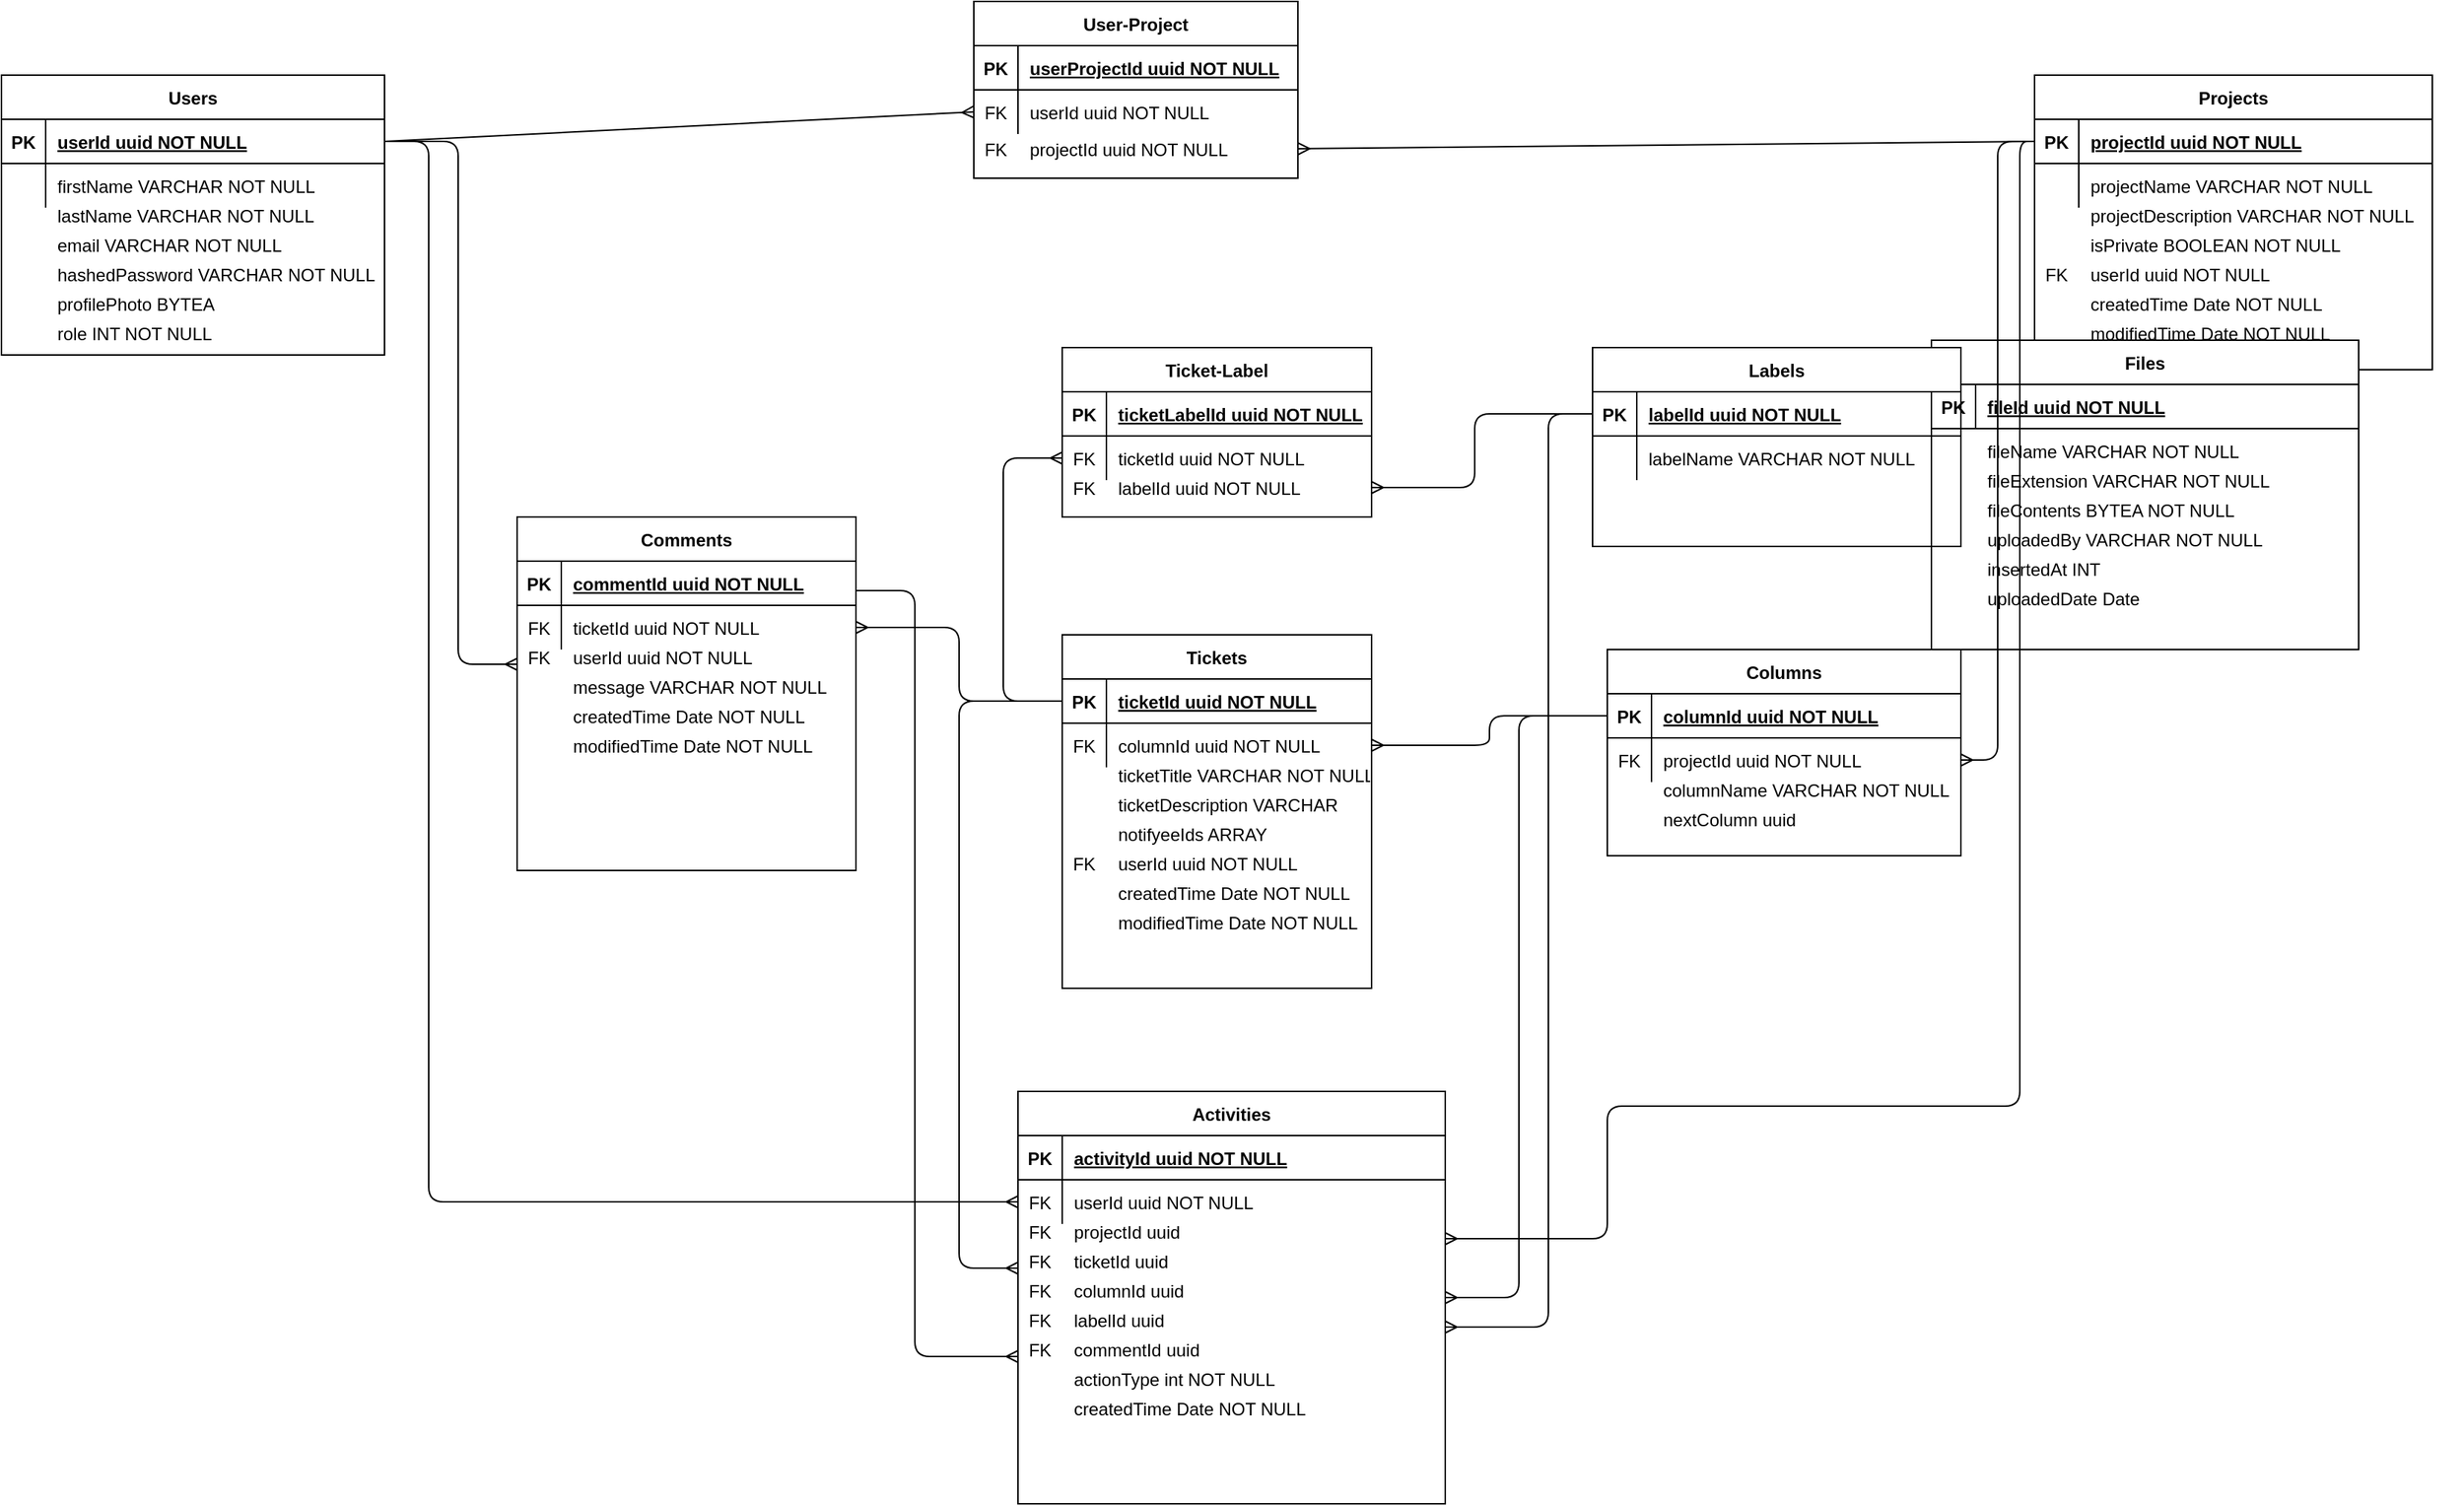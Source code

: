 <mxfile version="13.6.6" type="github">
  <diagram id="R2lEEEUBdFMjLlhIrx00" name="Page-1">
    <mxGraphModel dx="1412" dy="953" grid="1" gridSize="10" guides="1" tooltips="1" connect="1" arrows="1" fold="1" page="1" pageScale="1" pageWidth="850" pageHeight="1100" math="0" shadow="0" extFonts="Permanent Marker^https://fonts.googleapis.com/css?family=Permanent+Marker">
      <root>
        <mxCell id="0" />
        <mxCell id="1" parent="0" />
        <mxCell id="B6y-D5gSoSHr-RNbPVT_-36" value="email VARCHAR NOT NULL" style="shape=partialRectangle;overflow=hidden;connectable=0;fillColor=none;top=0;left=0;bottom=0;right=0;align=left;spacingLeft=6;" parent="1" vertex="1">
          <mxGeometry x="50.0" y="200" width="220" height="30" as="geometry" />
        </mxCell>
        <mxCell id="B6y-D5gSoSHr-RNbPVT_-37" value="hashedPassword VARCHAR NOT NULL" style="shape=partialRectangle;overflow=hidden;connectable=0;fillColor=none;top=0;left=0;bottom=0;right=0;align=left;spacingLeft=6;" parent="1" vertex="1">
          <mxGeometry x="50" y="220" width="270" height="30" as="geometry" />
        </mxCell>
        <mxCell id="B6y-D5gSoSHr-RNbPVT_-39" value="" style="shape=partialRectangle;collapsible=0;dropTarget=0;pointerEvents=0;fillColor=none;points=[[0,0.5],[1,0.5]];portConstraint=eastwest;top=0;left=0;right=0;bottom=0;" parent="1" vertex="1">
          <mxGeometry x="20" y="180" width="250.0" height="30" as="geometry" />
        </mxCell>
        <mxCell id="B6y-D5gSoSHr-RNbPVT_-40" value="" style="shape=partialRectangle;overflow=hidden;connectable=0;fillColor=none;top=0;left=0;bottom=0;right=0;" parent="B6y-D5gSoSHr-RNbPVT_-39" vertex="1">
          <mxGeometry width="30.0" height="30" as="geometry" />
        </mxCell>
        <mxCell id="B6y-D5gSoSHr-RNbPVT_-41" value="lastName VARCHAR NOT NULL" style="shape=partialRectangle;overflow=hidden;connectable=0;fillColor=none;top=0;left=0;bottom=0;right=0;align=left;spacingLeft=6;" parent="B6y-D5gSoSHr-RNbPVT_-39" vertex="1">
          <mxGeometry x="30.0" width="220" height="30" as="geometry" />
        </mxCell>
        <mxCell id="B6y-D5gSoSHr-RNbPVT_-42" value="profilePhoto BYTEA" style="shape=partialRectangle;overflow=hidden;connectable=0;fillColor=none;top=0;left=0;bottom=0;right=0;align=left;spacingLeft=6;" parent="1" vertex="1">
          <mxGeometry x="50" y="230" width="230" height="50" as="geometry" />
        </mxCell>
        <mxCell id="B6y-D5gSoSHr-RNbPVT_-71" value="" style="shape=partialRectangle;overflow=hidden;connectable=0;fillColor=none;top=0;left=0;bottom=0;right=0;align=left;spacingLeft=6;" parent="1" vertex="1">
          <mxGeometry x="650.0" y="90" width="290.0" height="30" as="geometry" />
        </mxCell>
        <mxCell id="B6y-D5gSoSHr-RNbPVT_-77" value="projectDescription VARCHAR NOT NULL" style="shape=partialRectangle;overflow=hidden;connectable=0;fillColor=none;top=0;left=0;bottom=0;right=0;align=left;spacingLeft=6;" parent="1" vertex="1">
          <mxGeometry x="1430" y="180" width="240" height="30" as="geometry" />
        </mxCell>
        <mxCell id="B6y-D5gSoSHr-RNbPVT_-79" value="isPrivate BOOLEAN NOT NULL" style="shape=partialRectangle;overflow=hidden;connectable=0;fillColor=none;top=0;left=0;bottom=0;right=0;align=left;spacingLeft=6;" parent="1" vertex="1">
          <mxGeometry x="1430" y="200" width="240" height="30" as="geometry" />
        </mxCell>
        <mxCell id="B6y-D5gSoSHr-RNbPVT_-88" value="" style="shape=partialRectangle;collapsible=0;dropTarget=0;pointerEvents=0;fillColor=none;points=[[0,0.5],[1,0.5]];portConstraint=eastwest;top=0;left=0;right=0;bottom=0;" parent="1" vertex="1">
          <mxGeometry x="680" y="135" width="280" height="30" as="geometry" />
        </mxCell>
        <mxCell id="B6y-D5gSoSHr-RNbPVT_-89" value="FK" style="shape=partialRectangle;overflow=hidden;connectable=0;fillColor=none;top=0;left=0;bottom=0;right=0;" parent="B6y-D5gSoSHr-RNbPVT_-88" vertex="1">
          <mxGeometry width="30" height="30" as="geometry" />
        </mxCell>
        <mxCell id="B6y-D5gSoSHr-RNbPVT_-90" value="projectId uuid NOT NULL" style="shape=partialRectangle;overflow=hidden;connectable=0;fillColor=none;top=0;left=0;bottom=0;right=0;align=left;spacingLeft=6;" parent="B6y-D5gSoSHr-RNbPVT_-88" vertex="1">
          <mxGeometry x="30" width="250" height="30" as="geometry" />
        </mxCell>
        <mxCell id="B6y-D5gSoSHr-RNbPVT_-93" value="" style="fontSize=12;html=1;endArrow=ERmany;exitX=1;exitY=0.5;exitDx=0;exitDy=0;entryX=0;entryY=0.5;entryDx=0;entryDy=0;" parent="1" source="C-vyLk0tnHw3VtMMgP7b-24" target="B6y-D5gSoSHr-RNbPVT_-61" edge="1">
          <mxGeometry width="100" height="100" relative="1" as="geometry">
            <mxPoint x="720" y="250" as="sourcePoint" />
            <mxPoint x="820" y="150" as="targetPoint" />
          </mxGeometry>
        </mxCell>
        <mxCell id="B6y-D5gSoSHr-RNbPVT_-111" value="" style="edgeStyle=orthogonalEdgeStyle;fontSize=12;html=1;endArrow=ERmany;endFill=0;exitX=0;exitY=0.5;exitDx=0;exitDy=0;entryX=1;entryY=0.5;entryDx=0;entryDy=0;" parent="1" source="B6y-D5gSoSHr-RNbPVT_-51" target="B6y-D5gSoSHr-RNbPVT_-85" edge="1">
          <mxGeometry width="100" height="100" relative="1" as="geometry">
            <mxPoint x="920" y="740" as="sourcePoint" />
            <mxPoint x="1020" y="640" as="targetPoint" />
          </mxGeometry>
        </mxCell>
        <mxCell id="B6y-D5gSoSHr-RNbPVT_-43" value="Projects" style="shape=table;startSize=30;container=1;collapsible=1;childLayout=tableLayout;fixedRows=1;rowLines=0;fontStyle=1;align=center;resizeLast=1;" parent="1" vertex="1">
          <mxGeometry x="1400" y="100" width="270" height="200" as="geometry" />
        </mxCell>
        <mxCell id="B6y-D5gSoSHr-RNbPVT_-44" value="" style="shape=partialRectangle;collapsible=0;dropTarget=0;pointerEvents=0;fillColor=none;points=[[0,0.5],[1,0.5]];portConstraint=eastwest;top=0;left=0;right=0;bottom=1;" parent="B6y-D5gSoSHr-RNbPVT_-43" vertex="1">
          <mxGeometry y="30" width="270" height="30" as="geometry" />
        </mxCell>
        <mxCell id="B6y-D5gSoSHr-RNbPVT_-45" value="PK" style="shape=partialRectangle;overflow=hidden;connectable=0;fillColor=none;top=0;left=0;bottom=0;right=0;fontStyle=1;" parent="B6y-D5gSoSHr-RNbPVT_-44" vertex="1">
          <mxGeometry width="30.0" height="30" as="geometry" />
        </mxCell>
        <mxCell id="B6y-D5gSoSHr-RNbPVT_-46" value="projectId uuid NOT NULL" style="shape=partialRectangle;overflow=hidden;connectable=0;fillColor=none;top=0;left=0;bottom=0;right=0;align=left;spacingLeft=6;fontStyle=5;" parent="B6y-D5gSoSHr-RNbPVT_-44" vertex="1">
          <mxGeometry x="30.0" width="240.0" height="30" as="geometry" />
        </mxCell>
        <mxCell id="B6y-D5gSoSHr-RNbPVT_-47" value="" style="shape=partialRectangle;collapsible=0;dropTarget=0;pointerEvents=0;fillColor=none;points=[[0,0.5],[1,0.5]];portConstraint=eastwest;top=0;left=0;right=0;bottom=0;" parent="B6y-D5gSoSHr-RNbPVT_-43" vertex="1">
          <mxGeometry y="60" width="270" height="30" as="geometry" />
        </mxCell>
        <mxCell id="B6y-D5gSoSHr-RNbPVT_-48" value="" style="shape=partialRectangle;overflow=hidden;connectable=0;fillColor=none;top=0;left=0;bottom=0;right=0;" parent="B6y-D5gSoSHr-RNbPVT_-47" vertex="1">
          <mxGeometry width="30.0" height="30" as="geometry" />
        </mxCell>
        <mxCell id="B6y-D5gSoSHr-RNbPVT_-49" value="projectName VARCHAR NOT NULL" style="shape=partialRectangle;overflow=hidden;connectable=0;fillColor=none;top=0;left=0;bottom=0;right=0;align=left;spacingLeft=6;" parent="B6y-D5gSoSHr-RNbPVT_-47" vertex="1">
          <mxGeometry x="30.0" width="240.0" height="30" as="geometry" />
        </mxCell>
        <mxCell id="B6y-D5gSoSHr-RNbPVT_-139" value="ticketTitle VARCHAR NOT NULL" style="shape=partialRectangle;overflow=hidden;connectable=0;fillColor=none;top=0;left=0;bottom=0;right=0;align=left;spacingLeft=6;" parent="1" vertex="1">
          <mxGeometry x="770" y="560" width="180" height="30" as="geometry" />
        </mxCell>
        <mxCell id="B6y-D5gSoSHr-RNbPVT_-140" value="ticketDescription VARCHAR" style="shape=partialRectangle;overflow=hidden;connectable=0;fillColor=none;top=0;left=0;bottom=0;right=0;align=left;spacingLeft=6;" parent="1" vertex="1">
          <mxGeometry x="770" y="580" width="180" height="30" as="geometry" />
        </mxCell>
        <mxCell id="B6y-D5gSoSHr-RNbPVT_-141" value="notifyeeIds ARRAY" style="shape=partialRectangle;overflow=hidden;connectable=0;fillColor=none;top=0;left=0;bottom=0;right=0;align=left;spacingLeft=6;" parent="1" vertex="1">
          <mxGeometry x="770" y="600" width="180" height="30" as="geometry" />
        </mxCell>
        <mxCell id="B6y-D5gSoSHr-RNbPVT_-142" value="FK" style="shape=partialRectangle;overflow=hidden;connectable=0;fillColor=none;top=0;left=0;bottom=0;right=0;" parent="1" vertex="1">
          <mxGeometry x="740" y="365" width="30.0" height="30" as="geometry" />
        </mxCell>
        <mxCell id="B6y-D5gSoSHr-RNbPVT_-143" value="labelId uuid NOT NULL" style="shape=partialRectangle;overflow=hidden;connectable=0;fillColor=none;top=0;left=0;bottom=0;right=0;align=left;spacingLeft=6;" parent="1" vertex="1">
          <mxGeometry x="770" y="365" width="180" height="30" as="geometry" />
        </mxCell>
        <mxCell id="B6y-D5gSoSHr-RNbPVT_-144" value="" style="fontSize=12;html=1;endArrow=none;startArrow=ERmany;startFill=0;endFill=0;entryX=0;entryY=0.5;entryDx=0;entryDy=0;edgeStyle=orthogonalEdgeStyle;" parent="1" target="B6y-D5gSoSHr-RNbPVT_-129" edge="1">
          <mxGeometry width="100" height="100" relative="1" as="geometry">
            <mxPoint x="950" y="380" as="sourcePoint" />
            <mxPoint x="710" y="575" as="targetPoint" />
            <Array as="points">
              <mxPoint x="1020" y="380" />
              <mxPoint x="1020" y="330" />
            </Array>
          </mxGeometry>
        </mxCell>
        <mxCell id="B6y-D5gSoSHr-RNbPVT_-146" value="userId uuid NOT NULL" style="shape=partialRectangle;overflow=hidden;connectable=0;fillColor=none;top=0;left=0;bottom=0;right=0;align=left;spacingLeft=6;" parent="1" vertex="1">
          <mxGeometry x="770" y="620" width="180" height="30" as="geometry" />
        </mxCell>
        <mxCell id="B6y-D5gSoSHr-RNbPVT_-147" value="FK" style="shape=partialRectangle;overflow=hidden;connectable=0;fillColor=none;top=0;left=0;bottom=0;right=0;" parent="1" vertex="1">
          <mxGeometry x="740" y="620" width="30.0" height="30" as="geometry" />
        </mxCell>
        <mxCell id="B6y-D5gSoSHr-RNbPVT_-148" value="userId uuid NOT NULL" style="shape=partialRectangle;overflow=hidden;connectable=0;fillColor=none;top=0;left=0;bottom=0;right=0;align=left;spacingLeft=6;" parent="1" vertex="1">
          <mxGeometry x="1430" y="220" width="240" height="30" as="geometry" />
        </mxCell>
        <mxCell id="B6y-D5gSoSHr-RNbPVT_-149" value="FK" style="shape=partialRectangle;overflow=hidden;connectable=0;fillColor=none;top=0;left=0;bottom=0;right=0;" parent="1" vertex="1">
          <mxGeometry x="1400" y="220" width="30.0" height="30" as="geometry" />
        </mxCell>
        <mxCell id="B6y-D5gSoSHr-RNbPVT_-150" value="role INT NOT NULL" style="shape=partialRectangle;overflow=hidden;connectable=0;fillColor=none;top=0;left=0;bottom=0;right=0;align=left;spacingLeft=6;" parent="1" vertex="1">
          <mxGeometry x="50" y="260" width="230" height="30" as="geometry" />
        </mxCell>
        <mxCell id="B6y-D5gSoSHr-RNbPVT_-179" value="FK" style="shape=partialRectangle;overflow=hidden;connectable=0;fillColor=none;top=0;left=0;bottom=0;right=0;" parent="1" vertex="1">
          <mxGeometry x="710" y="870" width="30.0" height="30" as="geometry" />
        </mxCell>
        <mxCell id="B6y-D5gSoSHr-RNbPVT_-180" value="projectId uuid" style="shape=partialRectangle;overflow=hidden;connectable=0;fillColor=none;top=0;left=0;bottom=0;right=0;align=left;spacingLeft=6;" parent="1" vertex="1">
          <mxGeometry x="740.0" y="870" width="260.0" height="30" as="geometry" />
        </mxCell>
        <mxCell id="B6y-D5gSoSHr-RNbPVT_-181" value="FK" style="shape=partialRectangle;overflow=hidden;connectable=0;fillColor=none;top=0;left=0;bottom=0;right=0;" parent="1" vertex="1">
          <mxGeometry x="710" y="890" width="30.0" height="30" as="geometry" />
        </mxCell>
        <mxCell id="B6y-D5gSoSHr-RNbPVT_-182" value="ticketId uuid" style="shape=partialRectangle;overflow=hidden;connectable=0;fillColor=none;top=0;left=0;bottom=0;right=0;align=left;spacingLeft=6;" parent="1" vertex="1">
          <mxGeometry x="740.0" y="890" width="260.0" height="30" as="geometry" />
        </mxCell>
        <mxCell id="B6y-D5gSoSHr-RNbPVT_-183" value="FK" style="shape=partialRectangle;overflow=hidden;connectable=0;fillColor=none;top=0;left=0;bottom=0;right=0;" parent="1" vertex="1">
          <mxGeometry x="710" y="910" width="30.0" height="30" as="geometry" />
        </mxCell>
        <mxCell id="B6y-D5gSoSHr-RNbPVT_-184" value="columnId uuid" style="shape=partialRectangle;overflow=hidden;connectable=0;fillColor=none;top=0;left=0;bottom=0;right=0;align=left;spacingLeft=6;" parent="1" vertex="1">
          <mxGeometry x="740.0" y="910" width="260.0" height="30" as="geometry" />
        </mxCell>
        <mxCell id="B6y-D5gSoSHr-RNbPVT_-187" value="FK" style="shape=partialRectangle;overflow=hidden;connectable=0;fillColor=none;top=0;left=0;bottom=0;right=0;" parent="1" vertex="1">
          <mxGeometry x="710" y="930" width="30.0" height="30" as="geometry" />
        </mxCell>
        <mxCell id="B6y-D5gSoSHr-RNbPVT_-188" value="labelId uuid" style="shape=partialRectangle;overflow=hidden;connectable=0;fillColor=none;top=0;left=0;bottom=0;right=0;align=left;spacingLeft=6;" parent="1" vertex="1">
          <mxGeometry x="740.0" y="930" width="260.0" height="30" as="geometry" />
        </mxCell>
        <mxCell id="B6y-D5gSoSHr-RNbPVT_-189" value="actionType int NOT NULL" style="shape=partialRectangle;overflow=hidden;connectable=0;fillColor=none;top=0;left=0;bottom=0;right=0;align=left;spacingLeft=6;" parent="1" vertex="1">
          <mxGeometry x="740.0" y="970" width="260.0" height="30" as="geometry" />
        </mxCell>
        <mxCell id="B6y-D5gSoSHr-RNbPVT_-190" value="createdTime Date NOT NULL" style="shape=partialRectangle;overflow=hidden;connectable=0;fillColor=none;top=0;left=0;bottom=0;right=0;align=left;spacingLeft=6;" parent="1" vertex="1">
          <mxGeometry x="740.0" y="990" width="260.0" height="30" as="geometry" />
        </mxCell>
        <mxCell id="B6y-D5gSoSHr-RNbPVT_-192" value="createdTime Date NOT NULL" style="shape=partialRectangle;overflow=hidden;connectable=0;fillColor=none;top=0;left=0;bottom=0;right=0;align=left;spacingLeft=6;" parent="1" vertex="1">
          <mxGeometry x="770" y="640" width="180" height="30" as="geometry" />
        </mxCell>
        <mxCell id="B6y-D5gSoSHr-RNbPVT_-193" value="modifiedTime Date NOT NULL" style="shape=partialRectangle;overflow=hidden;connectable=0;fillColor=none;top=0;left=0;bottom=0;right=0;align=left;spacingLeft=6;" parent="1" vertex="1">
          <mxGeometry x="770" y="660" width="180" height="30" as="geometry" />
        </mxCell>
        <mxCell id="B6y-D5gSoSHr-RNbPVT_-194" value="FK" style="shape=partialRectangle;overflow=hidden;connectable=0;fillColor=none;top=0;left=0;bottom=0;right=0;" parent="1" vertex="1">
          <mxGeometry x="710" y="950" width="30.0" height="30" as="geometry" />
        </mxCell>
        <mxCell id="B6y-D5gSoSHr-RNbPVT_-195" value="commentId uuid" style="shape=partialRectangle;overflow=hidden;connectable=0;fillColor=none;top=0;left=0;bottom=0;right=0;align=left;spacingLeft=6;" parent="1" vertex="1">
          <mxGeometry x="740.0" y="950" width="260.0" height="30" as="geometry" />
        </mxCell>
        <mxCell id="B6y-D5gSoSHr-RNbPVT_-196" value="FK" style="shape=partialRectangle;overflow=hidden;connectable=0;fillColor=none;top=0;left=0;bottom=0;right=0;" parent="1" vertex="1">
          <mxGeometry x="370" y="480" width="30.0" height="30" as="geometry" />
        </mxCell>
        <mxCell id="B6y-D5gSoSHr-RNbPVT_-197" value="userId uuid NOT NULL" style="shape=partialRectangle;overflow=hidden;connectable=0;fillColor=none;top=0;left=0;bottom=0;right=0;align=left;spacingLeft=6;" parent="1" vertex="1">
          <mxGeometry x="400.0" y="480" width="260.0" height="30" as="geometry" />
        </mxCell>
        <mxCell id="B6y-D5gSoSHr-RNbPVT_-198" value="message VARCHAR NOT NULL" style="shape=partialRectangle;overflow=hidden;connectable=0;fillColor=none;top=0;left=0;bottom=0;right=0;align=left;spacingLeft=6;" parent="1" vertex="1">
          <mxGeometry x="400.0" y="500" width="260.0" height="30" as="geometry" />
        </mxCell>
        <mxCell id="B6y-D5gSoSHr-RNbPVT_-199" value="createdTime Date NOT NULL" style="shape=partialRectangle;overflow=hidden;connectable=0;fillColor=none;top=0;left=0;bottom=0;right=0;align=left;spacingLeft=6;" parent="1" vertex="1">
          <mxGeometry x="400.0" y="520" width="260.0" height="30" as="geometry" />
        </mxCell>
        <mxCell id="B6y-D5gSoSHr-RNbPVT_-200" value="modifiedTime Date NOT NULL" style="shape=partialRectangle;overflow=hidden;connectable=0;fillColor=none;top=0;left=0;bottom=0;right=0;align=left;spacingLeft=6;" parent="1" vertex="1">
          <mxGeometry x="400.0" y="540" width="260.0" height="30" as="geometry" />
        </mxCell>
        <mxCell id="B6y-D5gSoSHr-RNbPVT_-208" value="Files" style="shape=table;startSize=30;container=1;collapsible=1;childLayout=tableLayout;fixedRows=1;rowLines=0;fontStyle=1;align=center;resizeLast=1;" parent="1" vertex="1">
          <mxGeometry x="1330" y="280" width="290" height="210" as="geometry" />
        </mxCell>
        <mxCell id="B6y-D5gSoSHr-RNbPVT_-209" value="" style="shape=partialRectangle;collapsible=0;dropTarget=0;pointerEvents=0;fillColor=none;points=[[0,0.5],[1,0.5]];portConstraint=eastwest;top=0;left=0;right=0;bottom=1;" parent="B6y-D5gSoSHr-RNbPVT_-208" vertex="1">
          <mxGeometry y="30" width="290" height="30" as="geometry" />
        </mxCell>
        <mxCell id="B6y-D5gSoSHr-RNbPVT_-210" value="PK" style="shape=partialRectangle;overflow=hidden;connectable=0;fillColor=none;top=0;left=0;bottom=0;right=0;fontStyle=1;" parent="B6y-D5gSoSHr-RNbPVT_-209" vertex="1">
          <mxGeometry width="30.0" height="30" as="geometry" />
        </mxCell>
        <mxCell id="B6y-D5gSoSHr-RNbPVT_-211" value="fileId uuid NOT NULL" style="shape=partialRectangle;overflow=hidden;connectable=0;fillColor=none;top=0;left=0;bottom=0;right=0;align=left;spacingLeft=6;fontStyle=5;" parent="B6y-D5gSoSHr-RNbPVT_-209" vertex="1">
          <mxGeometry x="30.0" width="260.0" height="30" as="geometry" />
        </mxCell>
        <mxCell id="B6y-D5gSoSHr-RNbPVT_-222" value="createdTime Date NOT NULL" style="shape=partialRectangle;overflow=hidden;connectable=0;fillColor=none;top=0;left=0;bottom=0;right=0;align=left;spacingLeft=6;" parent="1" vertex="1">
          <mxGeometry x="1430.0" y="240" width="260.0" height="30" as="geometry" />
        </mxCell>
        <mxCell id="B6y-D5gSoSHr-RNbPVT_-223" value="modifiedTime Date NOT NULL" style="shape=partialRectangle;overflow=hidden;connectable=0;fillColor=none;top=0;left=0;bottom=0;right=0;align=left;spacingLeft=6;" parent="1" vertex="1">
          <mxGeometry x="1430.0" y="260" width="260.0" height="30" as="geometry" />
        </mxCell>
        <mxCell id="B6y-D5gSoSHr-RNbPVT_-224" value="fileName VARCHAR NOT NULL" style="shape=partialRectangle;overflow=hidden;connectable=0;fillColor=none;top=0;left=0;bottom=0;right=0;align=left;spacingLeft=6;" parent="1" vertex="1">
          <mxGeometry x="1360.0" y="340" width="260.0" height="30" as="geometry" />
        </mxCell>
        <mxCell id="B6y-D5gSoSHr-RNbPVT_-225" value="uploadedDate Date" style="shape=partialRectangle;overflow=hidden;connectable=0;fillColor=none;top=0;left=0;bottom=0;right=0;align=left;spacingLeft=6;" parent="1" vertex="1">
          <mxGeometry x="1360.0" y="440" width="260.0" height="30" as="geometry" />
        </mxCell>
        <mxCell id="B6y-D5gSoSHr-RNbPVT_-226" value="fileExtension VARCHAR NOT NULL" style="shape=partialRectangle;overflow=hidden;connectable=0;fillColor=none;top=0;left=0;bottom=0;right=0;align=left;spacingLeft=6;" parent="1" vertex="1">
          <mxGeometry x="1360.0" y="360" width="260.0" height="30" as="geometry" />
        </mxCell>
        <mxCell id="PhbG-IJdiTOJx_OGz-Nv-1" value="fileContents BYTEA NOT NULL" style="shape=partialRectangle;overflow=hidden;connectable=0;fillColor=none;top=0;left=0;bottom=0;right=0;align=left;spacingLeft=6;" vertex="1" parent="1">
          <mxGeometry x="1360.0" y="380" width="260.0" height="30" as="geometry" />
        </mxCell>
        <mxCell id="PhbG-IJdiTOJx_OGz-Nv-2" value="uploadedBy VARCHAR NOT NULL" style="shape=partialRectangle;overflow=hidden;connectable=0;fillColor=none;top=0;left=0;bottom=0;right=0;align=left;spacingLeft=6;" vertex="1" parent="1">
          <mxGeometry x="1360.0" y="400" width="260.0" height="30" as="geometry" />
        </mxCell>
        <mxCell id="PhbG-IJdiTOJx_OGz-Nv-3" value="insertedAt INT" style="shape=partialRectangle;overflow=hidden;connectable=0;fillColor=none;top=0;left=0;bottom=0;right=0;align=left;spacingLeft=6;" vertex="1" parent="1">
          <mxGeometry x="1360.0" y="420" width="260.0" height="30" as="geometry" />
        </mxCell>
        <mxCell id="B6y-D5gSoSHr-RNbPVT_-57" value="User-Project" style="shape=table;startSize=30;container=1;collapsible=1;childLayout=tableLayout;fixedRows=1;rowLines=0;fontStyle=1;align=center;resizeLast=1;" parent="1" vertex="1">
          <mxGeometry x="680" y="50" width="220" height="120" as="geometry" />
        </mxCell>
        <mxCell id="B6y-D5gSoSHr-RNbPVT_-58" value="" style="shape=partialRectangle;collapsible=0;dropTarget=0;pointerEvents=0;fillColor=none;points=[[0,0.5],[1,0.5]];portConstraint=eastwest;top=0;left=0;right=0;bottom=1;" parent="B6y-D5gSoSHr-RNbPVT_-57" vertex="1">
          <mxGeometry y="30" width="220" height="30" as="geometry" />
        </mxCell>
        <mxCell id="B6y-D5gSoSHr-RNbPVT_-59" value="PK" style="shape=partialRectangle;overflow=hidden;connectable=0;fillColor=none;top=0;left=0;bottom=0;right=0;fontStyle=1;" parent="B6y-D5gSoSHr-RNbPVT_-58" vertex="1">
          <mxGeometry width="30" height="30" as="geometry" />
        </mxCell>
        <mxCell id="B6y-D5gSoSHr-RNbPVT_-60" value="userProjectId uuid NOT NULL" style="shape=partialRectangle;overflow=hidden;connectable=0;fillColor=none;top=0;left=0;bottom=0;right=0;align=left;spacingLeft=6;fontStyle=5;" parent="B6y-D5gSoSHr-RNbPVT_-58" vertex="1">
          <mxGeometry x="30" width="190" height="30" as="geometry" />
        </mxCell>
        <mxCell id="B6y-D5gSoSHr-RNbPVT_-61" value="" style="shape=partialRectangle;collapsible=0;dropTarget=0;pointerEvents=0;fillColor=none;points=[[0,0.5],[1,0.5]];portConstraint=eastwest;top=0;left=0;right=0;bottom=0;" parent="B6y-D5gSoSHr-RNbPVT_-57" vertex="1">
          <mxGeometry y="60" width="220" height="30" as="geometry" />
        </mxCell>
        <mxCell id="B6y-D5gSoSHr-RNbPVT_-62" value="FK" style="shape=partialRectangle;overflow=hidden;connectable=0;fillColor=none;top=0;left=0;bottom=0;right=0;" parent="B6y-D5gSoSHr-RNbPVT_-61" vertex="1">
          <mxGeometry width="30" height="30" as="geometry" />
        </mxCell>
        <mxCell id="B6y-D5gSoSHr-RNbPVT_-63" value="userId uuid NOT NULL" style="shape=partialRectangle;overflow=hidden;connectable=0;fillColor=none;top=0;left=0;bottom=0;right=0;align=left;spacingLeft=6;" parent="B6y-D5gSoSHr-RNbPVT_-61" vertex="1">
          <mxGeometry x="30" width="190" height="30" as="geometry" />
        </mxCell>
        <mxCell id="C-vyLk0tnHw3VtMMgP7b-23" value="Users" style="shape=table;startSize=30;container=1;collapsible=1;childLayout=tableLayout;fixedRows=1;rowLines=0;fontStyle=1;align=center;resizeLast=1;" parent="1" vertex="1">
          <mxGeometry x="20" y="100" width="260" height="190" as="geometry" />
        </mxCell>
        <mxCell id="C-vyLk0tnHw3VtMMgP7b-24" value="" style="shape=partialRectangle;collapsible=0;dropTarget=0;pointerEvents=0;fillColor=none;points=[[0,0.5],[1,0.5]];portConstraint=eastwest;top=0;left=0;right=0;bottom=1;" parent="C-vyLk0tnHw3VtMMgP7b-23" vertex="1">
          <mxGeometry y="30" width="260" height="30" as="geometry" />
        </mxCell>
        <mxCell id="C-vyLk0tnHw3VtMMgP7b-25" value="PK" style="shape=partialRectangle;overflow=hidden;connectable=0;fillColor=none;top=0;left=0;bottom=0;right=0;fontStyle=1;" parent="C-vyLk0tnHw3VtMMgP7b-24" vertex="1">
          <mxGeometry width="30.0" height="30" as="geometry" />
        </mxCell>
        <mxCell id="C-vyLk0tnHw3VtMMgP7b-26" value="userId uuid NOT NULL" style="shape=partialRectangle;overflow=hidden;connectable=0;fillColor=none;top=0;left=0;bottom=0;right=0;align=left;spacingLeft=6;fontStyle=5;" parent="C-vyLk0tnHw3VtMMgP7b-24" vertex="1">
          <mxGeometry x="30.0" width="230.0" height="30" as="geometry" />
        </mxCell>
        <mxCell id="C-vyLk0tnHw3VtMMgP7b-27" value="" style="shape=partialRectangle;collapsible=0;dropTarget=0;pointerEvents=0;fillColor=none;points=[[0,0.5],[1,0.5]];portConstraint=eastwest;top=0;left=0;right=0;bottom=0;" parent="C-vyLk0tnHw3VtMMgP7b-23" vertex="1">
          <mxGeometry y="60" width="260" height="30" as="geometry" />
        </mxCell>
        <mxCell id="C-vyLk0tnHw3VtMMgP7b-28" value="" style="shape=partialRectangle;overflow=hidden;connectable=0;fillColor=none;top=0;left=0;bottom=0;right=0;" parent="C-vyLk0tnHw3VtMMgP7b-27" vertex="1">
          <mxGeometry width="30.0" height="30" as="geometry" />
        </mxCell>
        <mxCell id="C-vyLk0tnHw3VtMMgP7b-29" value="firstName VARCHAR NOT NULL" style="shape=partialRectangle;overflow=hidden;connectable=0;fillColor=none;top=0;left=0;bottom=0;right=0;align=left;spacingLeft=6;" parent="C-vyLk0tnHw3VtMMgP7b-27" vertex="1">
          <mxGeometry x="30.0" width="230.0" height="30" as="geometry" />
        </mxCell>
        <mxCell id="PhbG-IJdiTOJx_OGz-Nv-7" value="" style="fontSize=12;html=1;endArrow=ERmany;exitX=0;exitY=0.5;exitDx=0;exitDy=0;endFill=0;" edge="1" parent="1" source="B6y-D5gSoSHr-RNbPVT_-44">
          <mxGeometry width="100" height="100" relative="1" as="geometry">
            <mxPoint x="1070" y="190" as="sourcePoint" />
            <mxPoint x="900" y="150" as="targetPoint" />
          </mxGeometry>
        </mxCell>
        <mxCell id="PhbG-IJdiTOJx_OGz-Nv-9" value="" style="edgeStyle=orthogonalEdgeStyle;fontSize=12;html=1;endArrow=ERmany;entryX=1;entryY=0.5;entryDx=0;entryDy=0;" edge="1" parent="1" source="B6y-D5gSoSHr-RNbPVT_-44" target="B6y-D5gSoSHr-RNbPVT_-54">
          <mxGeometry width="100" height="100" relative="1" as="geometry">
            <mxPoint x="1390" y="150" as="sourcePoint" />
            <mxPoint x="1330" y="360" as="targetPoint" />
          </mxGeometry>
        </mxCell>
        <mxCell id="PhbG-IJdiTOJx_OGz-Nv-14" value="columnName VARCHAR NOT NULL" style="shape=partialRectangle;overflow=hidden;connectable=0;fillColor=none;top=0;left=0;bottom=0;right=0;align=left;spacingLeft=6;" vertex="1" parent="1">
          <mxGeometry x="1140.0" y="570" width="210.0" height="30" as="geometry" />
        </mxCell>
        <mxCell id="PhbG-IJdiTOJx_OGz-Nv-15" value="nextColumn uuid " style="shape=partialRectangle;overflow=hidden;connectable=0;fillColor=none;top=0;left=0;bottom=0;right=0;align=left;spacingLeft=6;" vertex="1" parent="1">
          <mxGeometry x="1140.0" y="590" width="210.0" height="30" as="geometry" />
        </mxCell>
        <mxCell id="B6y-D5gSoSHr-RNbPVT_-151" value="Comments" style="shape=table;startSize=30;container=1;collapsible=1;childLayout=tableLayout;fixedRows=1;rowLines=0;fontStyle=1;align=center;resizeLast=1;" parent="1" vertex="1">
          <mxGeometry x="370" y="400" width="230" height="240" as="geometry" />
        </mxCell>
        <mxCell id="B6y-D5gSoSHr-RNbPVT_-152" value="" style="shape=partialRectangle;collapsible=0;dropTarget=0;pointerEvents=0;fillColor=none;points=[[0,0.5],[1,0.5]];portConstraint=eastwest;top=0;left=0;right=0;bottom=1;" parent="B6y-D5gSoSHr-RNbPVT_-151" vertex="1">
          <mxGeometry y="30" width="230" height="30" as="geometry" />
        </mxCell>
        <mxCell id="B6y-D5gSoSHr-RNbPVT_-153" value="PK" style="shape=partialRectangle;overflow=hidden;connectable=0;fillColor=none;top=0;left=0;bottom=0;right=0;fontStyle=1;" parent="B6y-D5gSoSHr-RNbPVT_-152" vertex="1">
          <mxGeometry width="30.0" height="30" as="geometry" />
        </mxCell>
        <mxCell id="B6y-D5gSoSHr-RNbPVT_-154" value="commentId uuid NOT NULL" style="shape=partialRectangle;overflow=hidden;connectable=0;fillColor=none;top=0;left=0;bottom=0;right=0;align=left;spacingLeft=6;fontStyle=5;" parent="B6y-D5gSoSHr-RNbPVT_-152" vertex="1">
          <mxGeometry x="30.0" width="200.0" height="30" as="geometry" />
        </mxCell>
        <mxCell id="B6y-D5gSoSHr-RNbPVT_-155" value="" style="shape=partialRectangle;collapsible=0;dropTarget=0;pointerEvents=0;fillColor=none;points=[[0,0.5],[1,0.5]];portConstraint=eastwest;top=0;left=0;right=0;bottom=0;" parent="B6y-D5gSoSHr-RNbPVT_-151" vertex="1">
          <mxGeometry y="60" width="230" height="30" as="geometry" />
        </mxCell>
        <mxCell id="B6y-D5gSoSHr-RNbPVT_-156" value="FK" style="shape=partialRectangle;overflow=hidden;connectable=0;fillColor=none;top=0;left=0;bottom=0;right=0;" parent="B6y-D5gSoSHr-RNbPVT_-155" vertex="1">
          <mxGeometry width="30.0" height="30" as="geometry" />
        </mxCell>
        <mxCell id="B6y-D5gSoSHr-RNbPVT_-157" value="ticketId uuid NOT NULL" style="shape=partialRectangle;overflow=hidden;connectable=0;fillColor=none;top=0;left=0;bottom=0;right=0;align=left;spacingLeft=6;" parent="B6y-D5gSoSHr-RNbPVT_-155" vertex="1">
          <mxGeometry x="30.0" width="200.0" height="30" as="geometry" />
        </mxCell>
        <mxCell id="PhbG-IJdiTOJx_OGz-Nv-21" value="" style="edgeStyle=orthogonalEdgeStyle;fontSize=12;html=1;endArrow=none;startArrow=ERmany;startFill=0;endFill=0;entryX=0;entryY=0.5;entryDx=0;entryDy=0;exitX=1;exitY=0.5;exitDx=0;exitDy=0;" edge="1" parent="1" source="B6y-D5gSoSHr-RNbPVT_-155" target="B6y-D5gSoSHr-RNbPVT_-82">
          <mxGeometry width="100" height="100" relative="1" as="geometry">
            <mxPoint x="610" y="430" as="sourcePoint" />
            <mxPoint x="710" y="330" as="targetPoint" />
          </mxGeometry>
        </mxCell>
        <mxCell id="PhbG-IJdiTOJx_OGz-Nv-22" value="" style="edgeStyle=orthogonalEdgeStyle;fontSize=12;html=1;endArrow=ERmany;exitX=1;exitY=0.5;exitDx=0;exitDy=0;entryX=0;entryY=0.5;entryDx=0;entryDy=0;" edge="1" parent="1" source="C-vyLk0tnHw3VtMMgP7b-24" target="B6y-D5gSoSHr-RNbPVT_-125">
          <mxGeometry width="100" height="100" relative="1" as="geometry">
            <mxPoint x="290" y="155" as="sourcePoint" />
            <mxPoint x="330" y="780" as="targetPoint" />
            <Array as="points">
              <mxPoint x="310" y="145" />
              <mxPoint x="310" y="865" />
            </Array>
          </mxGeometry>
        </mxCell>
        <mxCell id="PhbG-IJdiTOJx_OGz-Nv-23" value="" style="edgeStyle=orthogonalEdgeStyle;fontSize=12;html=1;endArrow=ERmany;exitX=1;exitY=0.5;exitDx=0;exitDy=0;" edge="1" parent="1" source="C-vyLk0tnHw3VtMMgP7b-24">
          <mxGeometry width="100" height="100" relative="1" as="geometry">
            <mxPoint x="330" y="150" as="sourcePoint" />
            <mxPoint x="370" y="500" as="targetPoint" />
            <Array as="points">
              <mxPoint x="330" y="145" />
              <mxPoint x="330" y="500" />
            </Array>
          </mxGeometry>
        </mxCell>
        <mxCell id="PhbG-IJdiTOJx_OGz-Nv-24" value="" style="edgeStyle=orthogonalEdgeStyle;fontSize=12;html=1;endArrow=ERmany;exitX=0;exitY=0.5;exitDx=0;exitDy=0;" edge="1" parent="1" source="B6y-D5gSoSHr-RNbPVT_-82">
          <mxGeometry width="100" height="100" relative="1" as="geometry">
            <mxPoint x="690" y="380" as="sourcePoint" />
            <mxPoint x="710" y="910" as="targetPoint" />
            <Array as="points">
              <mxPoint x="670" y="525" />
              <mxPoint x="670" y="910" />
            </Array>
          </mxGeometry>
        </mxCell>
        <mxCell id="PhbG-IJdiTOJx_OGz-Nv-25" value="" style="edgeStyle=orthogonalEdgeStyle;fontSize=12;html=1;endArrow=none;startArrow=ERmany;startFill=0;endFill=0;entryX=0;entryY=0.5;entryDx=0;entryDy=0;exitX=1;exitY=0.5;exitDx=0;exitDy=0;" edge="1" parent="1" source="B6y-D5gSoSHr-RNbPVT_-121" target="B6y-D5gSoSHr-RNbPVT_-51">
          <mxGeometry width="100" height="100" relative="1" as="geometry">
            <mxPoint x="930" y="905" as="sourcePoint" />
            <mxPoint x="1030" y="805" as="targetPoint" />
            <Array as="points">
              <mxPoint x="1050" y="930" />
              <mxPoint x="1050" y="535" />
            </Array>
          </mxGeometry>
        </mxCell>
        <mxCell id="B6y-D5gSoSHr-RNbPVT_-81" value="Tickets" style="shape=table;startSize=30;container=1;collapsible=1;childLayout=tableLayout;fixedRows=1;rowLines=0;fontStyle=1;align=center;resizeLast=1;" parent="1" vertex="1">
          <mxGeometry x="740" y="480" width="210" height="240" as="geometry" />
        </mxCell>
        <mxCell id="B6y-D5gSoSHr-RNbPVT_-82" value="" style="shape=partialRectangle;collapsible=0;dropTarget=0;pointerEvents=0;fillColor=none;points=[[0,0.5],[1,0.5]];portConstraint=eastwest;top=0;left=0;right=0;bottom=1;" parent="B6y-D5gSoSHr-RNbPVT_-81" vertex="1">
          <mxGeometry y="30" width="210" height="30" as="geometry" />
        </mxCell>
        <mxCell id="B6y-D5gSoSHr-RNbPVT_-83" value="PK" style="shape=partialRectangle;overflow=hidden;connectable=0;fillColor=none;top=0;left=0;bottom=0;right=0;fontStyle=1;" parent="B6y-D5gSoSHr-RNbPVT_-82" vertex="1">
          <mxGeometry width="30.0" height="30" as="geometry" />
        </mxCell>
        <mxCell id="B6y-D5gSoSHr-RNbPVT_-84" value="ticketId uuid NOT NULL" style="shape=partialRectangle;overflow=hidden;connectable=0;fillColor=none;top=0;left=0;bottom=0;right=0;align=left;spacingLeft=6;fontStyle=5;" parent="B6y-D5gSoSHr-RNbPVT_-82" vertex="1">
          <mxGeometry x="30.0" width="180.0" height="30" as="geometry" />
        </mxCell>
        <mxCell id="B6y-D5gSoSHr-RNbPVT_-85" value="" style="shape=partialRectangle;collapsible=0;dropTarget=0;pointerEvents=0;fillColor=none;points=[[0,0.5],[1,0.5]];portConstraint=eastwest;top=0;left=0;right=0;bottom=0;" parent="B6y-D5gSoSHr-RNbPVT_-81" vertex="1">
          <mxGeometry y="60" width="210" height="30" as="geometry" />
        </mxCell>
        <mxCell id="B6y-D5gSoSHr-RNbPVT_-86" value="FK" style="shape=partialRectangle;overflow=hidden;connectable=0;fillColor=none;top=0;left=0;bottom=0;right=0;" parent="B6y-D5gSoSHr-RNbPVT_-85" vertex="1">
          <mxGeometry width="30.0" height="30" as="geometry" />
        </mxCell>
        <mxCell id="B6y-D5gSoSHr-RNbPVT_-87" value="columnId uuid NOT NULL" style="shape=partialRectangle;overflow=hidden;connectable=0;fillColor=none;top=0;left=0;bottom=0;right=0;align=left;spacingLeft=6;" parent="B6y-D5gSoSHr-RNbPVT_-85" vertex="1">
          <mxGeometry x="30.0" width="180.0" height="30" as="geometry" />
        </mxCell>
        <mxCell id="B6y-D5gSoSHr-RNbPVT_-50" value="Columns" style="shape=table;startSize=30;container=1;collapsible=1;childLayout=tableLayout;fixedRows=1;rowLines=0;fontStyle=1;align=center;resizeLast=1;" parent="1" vertex="1">
          <mxGeometry x="1110" y="490" width="240" height="140" as="geometry" />
        </mxCell>
        <mxCell id="B6y-D5gSoSHr-RNbPVT_-51" value="" style="shape=partialRectangle;collapsible=0;dropTarget=0;pointerEvents=0;fillColor=none;points=[[0,0.5],[1,0.5]];portConstraint=eastwest;top=0;left=0;right=0;bottom=1;" parent="B6y-D5gSoSHr-RNbPVT_-50" vertex="1">
          <mxGeometry y="30" width="240" height="30" as="geometry" />
        </mxCell>
        <mxCell id="B6y-D5gSoSHr-RNbPVT_-52" value="PK" style="shape=partialRectangle;overflow=hidden;connectable=0;fillColor=none;top=0;left=0;bottom=0;right=0;fontStyle=1;" parent="B6y-D5gSoSHr-RNbPVT_-51" vertex="1">
          <mxGeometry width="30.0" height="30" as="geometry" />
        </mxCell>
        <mxCell id="B6y-D5gSoSHr-RNbPVT_-53" value="columnId uuid NOT NULL" style="shape=partialRectangle;overflow=hidden;connectable=0;fillColor=none;top=0;left=0;bottom=0;right=0;align=left;spacingLeft=6;fontStyle=5;" parent="B6y-D5gSoSHr-RNbPVT_-51" vertex="1">
          <mxGeometry x="30.0" width="210.0" height="30" as="geometry" />
        </mxCell>
        <mxCell id="B6y-D5gSoSHr-RNbPVT_-54" value="" style="shape=partialRectangle;collapsible=0;dropTarget=0;pointerEvents=0;fillColor=none;points=[[0,0.5],[1,0.5]];portConstraint=eastwest;top=0;left=0;right=0;bottom=0;" parent="B6y-D5gSoSHr-RNbPVT_-50" vertex="1">
          <mxGeometry y="60" width="240" height="30" as="geometry" />
        </mxCell>
        <mxCell id="B6y-D5gSoSHr-RNbPVT_-55" value="FK" style="shape=partialRectangle;overflow=hidden;connectable=0;fillColor=none;top=0;left=0;bottom=0;right=0;" parent="B6y-D5gSoSHr-RNbPVT_-54" vertex="1">
          <mxGeometry width="30.0" height="30" as="geometry" />
        </mxCell>
        <mxCell id="B6y-D5gSoSHr-RNbPVT_-56" value="projectId uuid NOT NULL" style="shape=partialRectangle;overflow=hidden;connectable=0;fillColor=none;top=0;left=0;bottom=0;right=0;align=left;spacingLeft=6;" parent="B6y-D5gSoSHr-RNbPVT_-54" vertex="1">
          <mxGeometry x="30.0" width="210.0" height="30" as="geometry" />
        </mxCell>
        <mxCell id="B6y-D5gSoSHr-RNbPVT_-121" value="Activities" style="shape=table;startSize=30;container=1;collapsible=1;childLayout=tableLayout;fixedRows=1;rowLines=0;fontStyle=1;align=center;resizeLast=1;" parent="1" vertex="1">
          <mxGeometry x="710" y="790" width="290" height="280" as="geometry" />
        </mxCell>
        <mxCell id="B6y-D5gSoSHr-RNbPVT_-122" value="" style="shape=partialRectangle;collapsible=0;dropTarget=0;pointerEvents=0;fillColor=none;points=[[0,0.5],[1,0.5]];portConstraint=eastwest;top=0;left=0;right=0;bottom=1;" parent="B6y-D5gSoSHr-RNbPVT_-121" vertex="1">
          <mxGeometry y="30" width="290" height="30" as="geometry" />
        </mxCell>
        <mxCell id="B6y-D5gSoSHr-RNbPVT_-123" value="PK" style="shape=partialRectangle;overflow=hidden;connectable=0;fillColor=none;top=0;left=0;bottom=0;right=0;fontStyle=1;" parent="B6y-D5gSoSHr-RNbPVT_-122" vertex="1">
          <mxGeometry width="30.0" height="30" as="geometry" />
        </mxCell>
        <mxCell id="B6y-D5gSoSHr-RNbPVT_-124" value="activityId uuid NOT NULL" style="shape=partialRectangle;overflow=hidden;connectable=0;fillColor=none;top=0;left=0;bottom=0;right=0;align=left;spacingLeft=6;fontStyle=5;" parent="B6y-D5gSoSHr-RNbPVT_-122" vertex="1">
          <mxGeometry x="30.0" width="260.0" height="30" as="geometry" />
        </mxCell>
        <mxCell id="B6y-D5gSoSHr-RNbPVT_-125" value="" style="shape=partialRectangle;collapsible=0;dropTarget=0;pointerEvents=0;fillColor=none;points=[[0,0.5],[1,0.5]];portConstraint=eastwest;top=0;left=0;right=0;bottom=0;" parent="B6y-D5gSoSHr-RNbPVT_-121" vertex="1">
          <mxGeometry y="60" width="290" height="30" as="geometry" />
        </mxCell>
        <mxCell id="B6y-D5gSoSHr-RNbPVT_-126" value="FK" style="shape=partialRectangle;overflow=hidden;connectable=0;fillColor=none;top=0;left=0;bottom=0;right=0;" parent="B6y-D5gSoSHr-RNbPVT_-125" vertex="1">
          <mxGeometry width="30.0" height="30" as="geometry" />
        </mxCell>
        <mxCell id="B6y-D5gSoSHr-RNbPVT_-127" value="userId uuid NOT NULL" style="shape=partialRectangle;overflow=hidden;connectable=0;fillColor=none;top=0;left=0;bottom=0;right=0;align=left;spacingLeft=6;" parent="B6y-D5gSoSHr-RNbPVT_-125" vertex="1">
          <mxGeometry x="30.0" width="260.0" height="30" as="geometry" />
        </mxCell>
        <mxCell id="PhbG-IJdiTOJx_OGz-Nv-29" value="" style="edgeStyle=orthogonalEdgeStyle;fontSize=12;html=1;endArrow=ERmany;startArrow=none;startFill=0;endFill=0;exitX=1;exitY=0.5;exitDx=0;exitDy=0;" edge="1" parent="1">
          <mxGeometry width="100" height="100" relative="1" as="geometry">
            <mxPoint x="600" y="450" as="sourcePoint" />
            <mxPoint x="710" y="970" as="targetPoint" />
            <Array as="points">
              <mxPoint x="640" y="450" />
              <mxPoint x="640" y="970" />
            </Array>
          </mxGeometry>
        </mxCell>
        <mxCell id="PhbG-IJdiTOJx_OGz-Nv-30" value="" style="edgeStyle=orthogonalEdgeStyle;fontSize=12;html=1;endArrow=none;entryX=0;entryY=0.5;entryDx=0;entryDy=0;startArrow=ERmany;startFill=0;endFill=0;" edge="1" parent="1" target="B6y-D5gSoSHr-RNbPVT_-129">
          <mxGeometry width="100" height="100" relative="1" as="geometry">
            <mxPoint x="1000" y="950" as="sourcePoint" />
            <mxPoint x="1120" y="550" as="targetPoint" />
            <Array as="points">
              <mxPoint x="1070" y="950" />
              <mxPoint x="1070" y="330" />
            </Array>
          </mxGeometry>
        </mxCell>
        <mxCell id="PhbG-IJdiTOJx_OGz-Nv-31" value="" style="edgeStyle=orthogonalEdgeStyle;fontSize=12;html=1;endArrow=ERmany;exitX=0;exitY=0.5;exitDx=0;exitDy=0;" edge="1" parent="1" source="B6y-D5gSoSHr-RNbPVT_-44">
          <mxGeometry width="100" height="100" relative="1" as="geometry">
            <mxPoint x="1410" y="155" as="sourcePoint" />
            <mxPoint x="1000" y="890" as="targetPoint" />
            <Array as="points">
              <mxPoint x="1390" y="145" />
              <mxPoint x="1390" y="800" />
              <mxPoint x="1110" y="800" />
              <mxPoint x="1110" y="890" />
            </Array>
          </mxGeometry>
        </mxCell>
        <mxCell id="PhbG-IJdiTOJx_OGz-Nv-32" value="" style="edgeStyle=orthogonalEdgeStyle;fontSize=12;html=1;endArrow=none;startArrow=ERmany;startFill=0;endFill=0;entryX=0;entryY=0.5;entryDx=0;entryDy=0;exitX=0;exitY=0.5;exitDx=0;exitDy=0;" edge="1" parent="1" source="B6y-D5gSoSHr-RNbPVT_-116" target="B6y-D5gSoSHr-RNbPVT_-82">
          <mxGeometry width="100" height="100" relative="1" as="geometry">
            <mxPoint x="620" y="390" as="sourcePoint" />
            <mxPoint x="760" y="440" as="targetPoint" />
            <Array as="points">
              <mxPoint x="700" y="360" />
              <mxPoint x="700" y="525" />
            </Array>
          </mxGeometry>
        </mxCell>
        <mxCell id="B6y-D5gSoSHr-RNbPVT_-112" value="Ticket-Label" style="shape=table;startSize=30;container=1;collapsible=1;childLayout=tableLayout;fixedRows=1;rowLines=0;fontStyle=1;align=center;resizeLast=1;" parent="1" vertex="1">
          <mxGeometry x="740" y="285" width="210" height="115" as="geometry" />
        </mxCell>
        <mxCell id="B6y-D5gSoSHr-RNbPVT_-113" value="" style="shape=partialRectangle;collapsible=0;dropTarget=0;pointerEvents=0;fillColor=none;points=[[0,0.5],[1,0.5]];portConstraint=eastwest;top=0;left=0;right=0;bottom=1;" parent="B6y-D5gSoSHr-RNbPVT_-112" vertex="1">
          <mxGeometry y="30" width="210" height="30" as="geometry" />
        </mxCell>
        <mxCell id="B6y-D5gSoSHr-RNbPVT_-114" value="PK" style="shape=partialRectangle;overflow=hidden;connectable=0;fillColor=none;top=0;left=0;bottom=0;right=0;fontStyle=1;" parent="B6y-D5gSoSHr-RNbPVT_-113" vertex="1">
          <mxGeometry width="30.0" height="30" as="geometry" />
        </mxCell>
        <mxCell id="B6y-D5gSoSHr-RNbPVT_-115" value="ticketLabelId uuid NOT NULL" style="shape=partialRectangle;overflow=hidden;connectable=0;fillColor=none;top=0;left=0;bottom=0;right=0;align=left;spacingLeft=6;fontStyle=5;" parent="B6y-D5gSoSHr-RNbPVT_-113" vertex="1">
          <mxGeometry x="30.0" width="180.0" height="30" as="geometry" />
        </mxCell>
        <mxCell id="B6y-D5gSoSHr-RNbPVT_-116" value="" style="shape=partialRectangle;collapsible=0;dropTarget=0;pointerEvents=0;fillColor=none;points=[[0,0.5],[1,0.5]];portConstraint=eastwest;top=0;left=0;right=0;bottom=0;" parent="B6y-D5gSoSHr-RNbPVT_-112" vertex="1">
          <mxGeometry y="60" width="210" height="30" as="geometry" />
        </mxCell>
        <mxCell id="B6y-D5gSoSHr-RNbPVT_-117" value="FK" style="shape=partialRectangle;overflow=hidden;connectable=0;fillColor=none;top=0;left=0;bottom=0;right=0;" parent="B6y-D5gSoSHr-RNbPVT_-116" vertex="1">
          <mxGeometry width="30.0" height="30" as="geometry" />
        </mxCell>
        <mxCell id="B6y-D5gSoSHr-RNbPVT_-118" value="ticketId uuid NOT NULL" style="shape=partialRectangle;overflow=hidden;connectable=0;fillColor=none;top=0;left=0;bottom=0;right=0;align=left;spacingLeft=6;" parent="B6y-D5gSoSHr-RNbPVT_-116" vertex="1">
          <mxGeometry x="30.0" width="180.0" height="30" as="geometry" />
        </mxCell>
        <mxCell id="B6y-D5gSoSHr-RNbPVT_-128" value="Labels" style="shape=table;startSize=30;container=1;collapsible=1;childLayout=tableLayout;fixedRows=1;rowLines=0;fontStyle=1;align=center;resizeLast=1;" parent="1" vertex="1">
          <mxGeometry x="1100" y="285" width="250" height="135" as="geometry" />
        </mxCell>
        <mxCell id="B6y-D5gSoSHr-RNbPVT_-129" value="" style="shape=partialRectangle;collapsible=0;dropTarget=0;pointerEvents=0;fillColor=none;points=[[0,0.5],[1,0.5]];portConstraint=eastwest;top=0;left=0;right=0;bottom=1;" parent="B6y-D5gSoSHr-RNbPVT_-128" vertex="1">
          <mxGeometry y="30" width="250" height="30" as="geometry" />
        </mxCell>
        <mxCell id="B6y-D5gSoSHr-RNbPVT_-130" value="PK" style="shape=partialRectangle;overflow=hidden;connectable=0;fillColor=none;top=0;left=0;bottom=0;right=0;fontStyle=1;" parent="B6y-D5gSoSHr-RNbPVT_-129" vertex="1">
          <mxGeometry width="30.0" height="30" as="geometry" />
        </mxCell>
        <mxCell id="B6y-D5gSoSHr-RNbPVT_-131" value="labelId uuid NOT NULL" style="shape=partialRectangle;overflow=hidden;connectable=0;fillColor=none;top=0;left=0;bottom=0;right=0;align=left;spacingLeft=6;fontStyle=5;" parent="B6y-D5gSoSHr-RNbPVT_-129" vertex="1">
          <mxGeometry x="30.0" width="220.0" height="30" as="geometry" />
        </mxCell>
        <mxCell id="B6y-D5gSoSHr-RNbPVT_-132" value="" style="shape=partialRectangle;collapsible=0;dropTarget=0;pointerEvents=0;fillColor=none;points=[[0,0.5],[1,0.5]];portConstraint=eastwest;top=0;left=0;right=0;bottom=0;" parent="B6y-D5gSoSHr-RNbPVT_-128" vertex="1">
          <mxGeometry y="60" width="250" height="30" as="geometry" />
        </mxCell>
        <mxCell id="B6y-D5gSoSHr-RNbPVT_-133" value="" style="shape=partialRectangle;overflow=hidden;connectable=0;fillColor=none;top=0;left=0;bottom=0;right=0;" parent="B6y-D5gSoSHr-RNbPVT_-132" vertex="1">
          <mxGeometry width="30.0" height="30" as="geometry" />
        </mxCell>
        <mxCell id="B6y-D5gSoSHr-RNbPVT_-134" value="labelName VARCHAR NOT NULL" style="shape=partialRectangle;overflow=hidden;connectable=0;fillColor=none;top=0;left=0;bottom=0;right=0;align=left;spacingLeft=6;" parent="B6y-D5gSoSHr-RNbPVT_-132" vertex="1">
          <mxGeometry x="30.0" width="220.0" height="30" as="geometry" />
        </mxCell>
      </root>
    </mxGraphModel>
  </diagram>
</mxfile>
